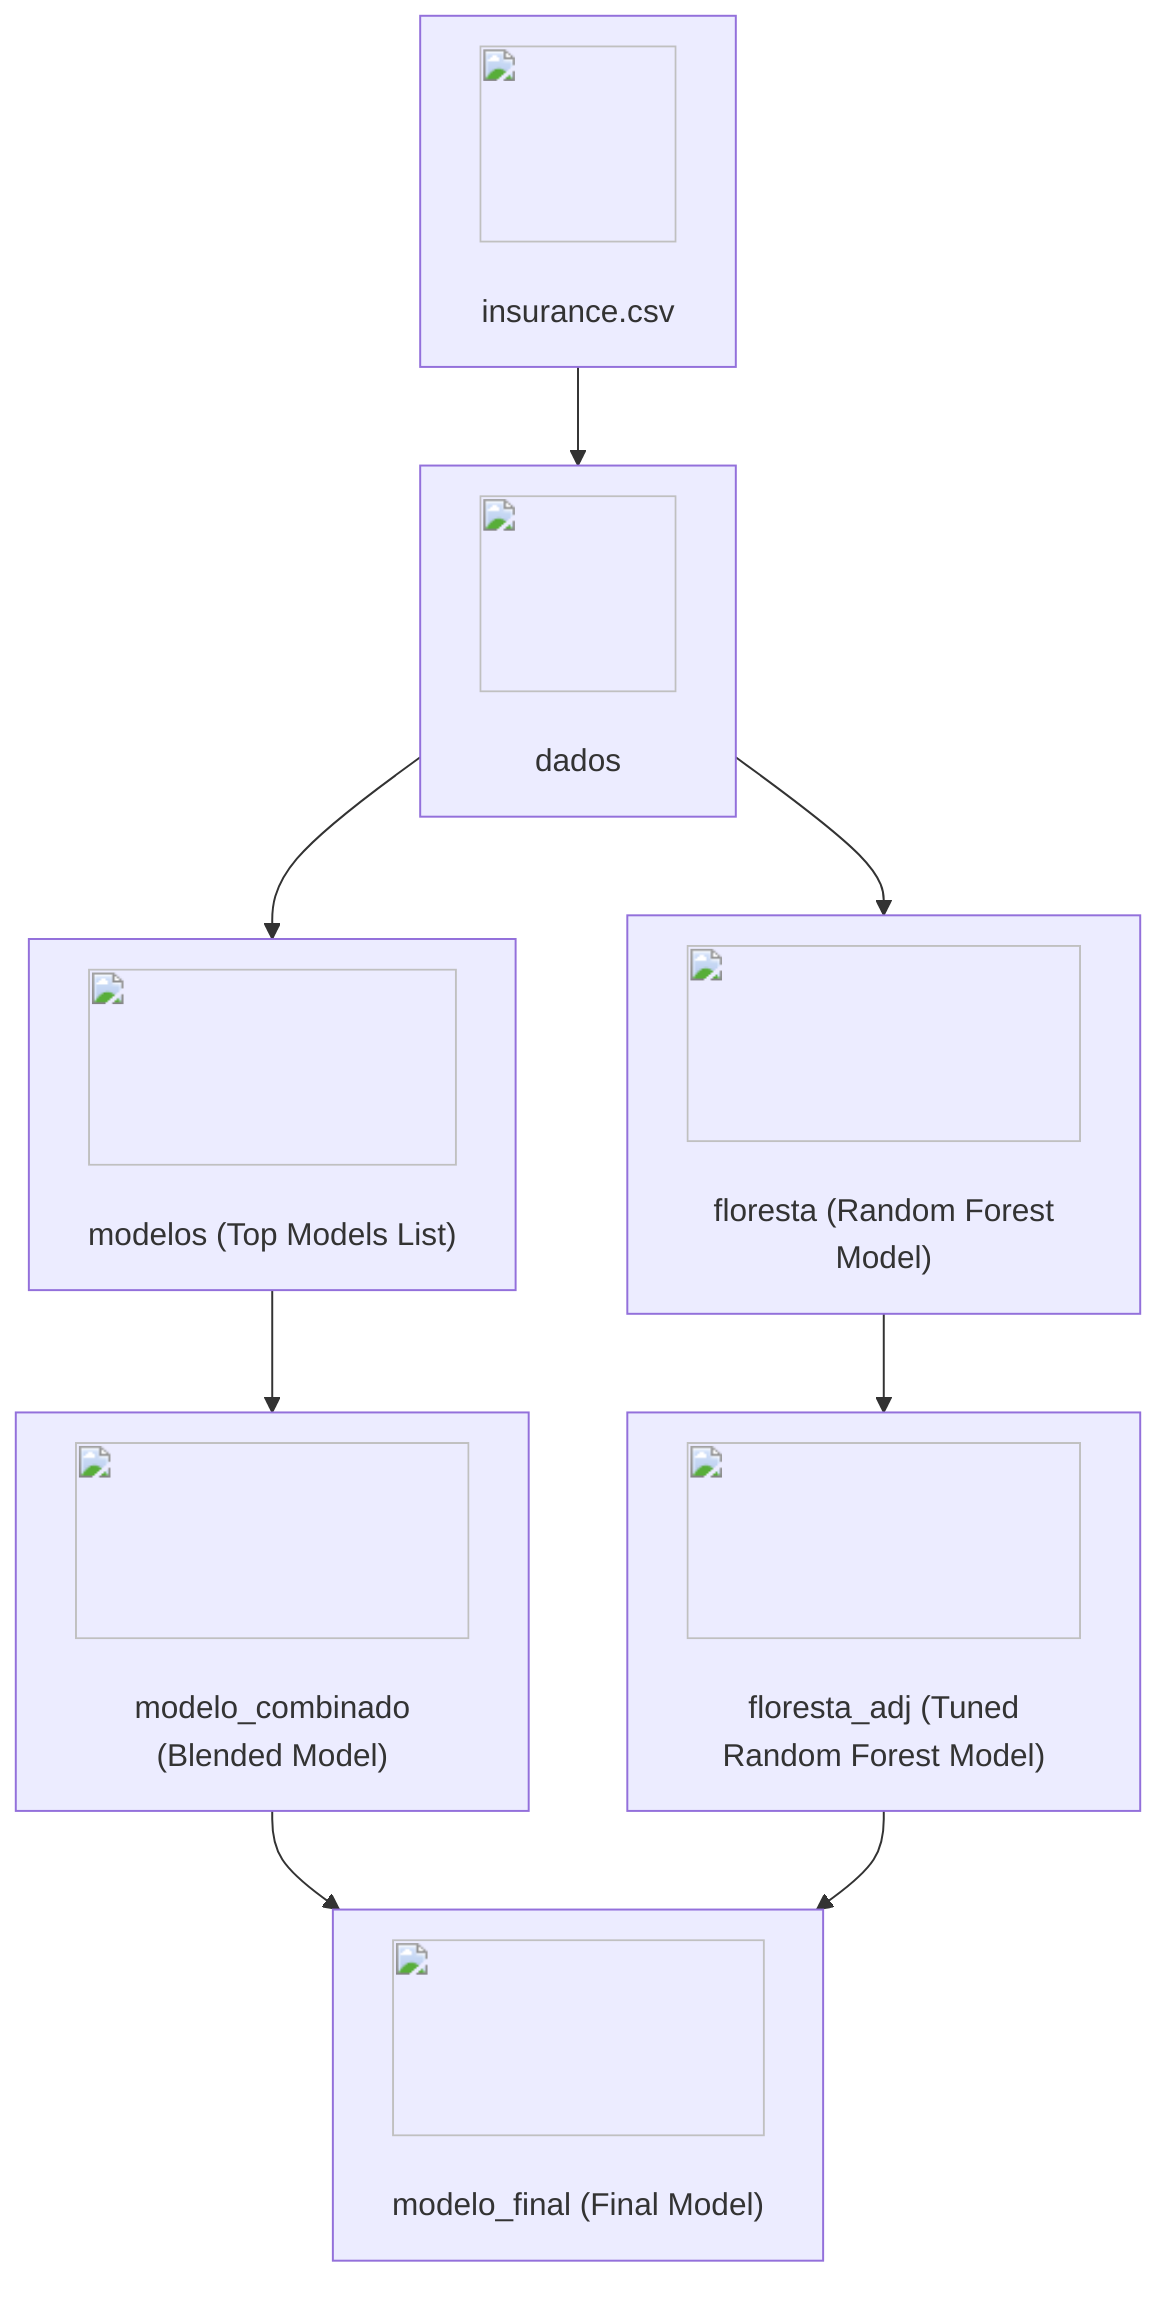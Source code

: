 flowchart TD

    %% Data Sources
    A1["<img src='icons/file.svg' width=100 height=100/> <br/> insurance.csv"]
    %% This node represents the data source which is a CSV file containing health insurance beneficiary data.

    %% Data Load
    A2["<img src='icons/table.svg' width=100 height=100/> <br/> dados"]
    %% This node represents the dataframe containing the data loaded from the CSV file.
    A1 --> A2

    %% Initial Random Forest Model Creation
    A3["<img src='icons/brain.svg' width=100 height=100/> <br/> floresta (Random Forest Model)"]
    %% This node represents the initial Random Forest model created using PyCaret's create_model function.
    A2 --> A3

    %% Model Tuning
    A4["<img src='icons/brain.svg' width=100 height=100/> <br/> floresta_adj (Tuned Random Forest Model)"]
    %% This node represents the Random Forest model after hyperparameter tuning.
    A3 --> A4

    %% Compare Models / Select Top Models
    A5["<img src='icons/brain.svg' width=100 height=100/> <br/> modelos (Top Models List)"]
    %% Node representing the PyCaret compare_models function that determines the top models.
    A2 --> A5

    %% Blended Model
    A6["<img src='icons/brain.svg' width=100 height=100/> <br/> modelo_combinado (Blended Model)"]
    %% This node represents the ensemble model combining the top models.
    A5 --> A6

    %% Finalize Model
    A7["<img src='icons/brain.svg' width=100 height=100/> <br/> modelo_final (Final Model)"]
    %% This node represents the finalized model that is saved for predictions.
    A6 --> A7
    A4 --> A7

    %% Predictions and Evaluation
    %% Data used for predictions and evaluation through the finalized model.